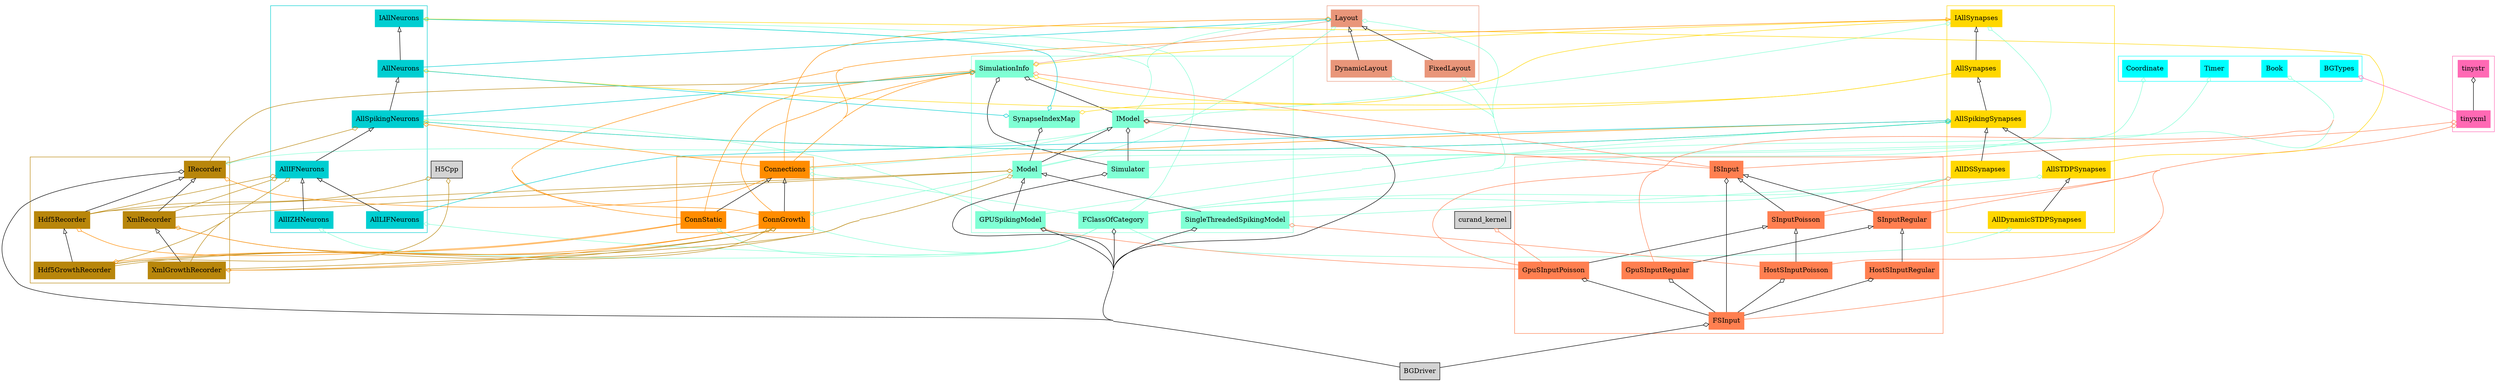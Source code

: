 //BrainGrid Overview
//Written in the Dot language (See Graphviz)

digraph {




	subgraph clusterCore {
		color = aquamarine
		node [shape = record, color = aquamarine];

		FClassOfCategory[label = FClassOfCategory, style = filled];
		GPUSpikingModel[label = GPUSpikingModel, style = filled];
		IModel[label = IModel, style = filled];
		Model[label = Model, style = filled];
		SimulationInfo[label = SimulationInfo, style = filled];
		Simulator[label = Simulator, style = filled];
		SingleThreadedSpikingModel[label = SingleThreadedSpikingModel, style = filled];
		SynapseIndexMap[label = SynapseIndexMap, style = filled];


		//------LAYOUT FOR SUBGRAPH------


		rankdir = BT; // Rank Direction Bottom to Top
		nodesep = 0.96; // Node Separation
		ranksep = 0.96; // Rank Separation


		//INHERITANCE//


		GPUSpikingModel -> Model [arrowhead=empty];

		Model -> IModel [arrowhead=empty];

		SingleThreadedSpikingModel -> Model [arrowhead=empty];


		//COMPOSITION//


		IModel -> SimulationInfo [arrowhead=ediamond];

		Model -> SynapseIndexMap [arrowhead=ediamond];

		Simulator -> IModel [arrowhead=ediamond];
		Simulator -> SimulationInfo [arrowhead=ediamond];
	}//end subgraph Core


	subgraph clusterRecorders {
		color = darkgoldenrod
		node [shape = record, color = darkgoldenrod];

		Hdf5GrowthRecorder[label = Hdf5GrowthRecorder, style = filled];
		Hdf5Recorder[label = Hdf5Recorder, style = filled];
		IRecorder[label = IRecorder, style = filled];
		XmlGrowthRecorder[label = XmlGrowthRecorder, style = filled];
		XmlRecorder[label = XmlRecorder, style = filled];


		//------LAYOUT FOR SUBGRAPH------


		rankdir = BT; // Rank Direction Bottom to Top
		nodesep = 0.96; // Node Separation
		ranksep = 0.96; // Rank Separation


		//INHERITANCE//


		Hdf5GrowthRecorder -> Hdf5Recorder [arrowhead=empty];

		Hdf5Recorder -> IRecorder [arrowhead=empty];

		XmlGrowthRecorder -> XmlRecorder [arrowhead=empty];

		XmlRecorder -> IRecorder [arrowhead=empty];


		//COMPOSITION//

	}//end subgraph Recorders


	subgraph clusterInputs {
		color = coral
		node [shape = record, color = coral];

		FSInput[label = FSInput, style = filled];
		GpuSInputPoisson[label = GpuSInputPoisson, style = filled];
		GpuSInputRegular[label = GpuSInputRegular, style = filled];
		HostSInputPoisson[label = HostSInputPoisson, style = filled];
		HostSInputRegular[label = HostSInputRegular, style = filled];
		ISInput[label = ISInput, style = filled];
		SInputPoisson[label = SInputPoisson, style = filled];
		SInputRegular[label = SInputRegular, style = filled];


		//------LAYOUT FOR SUBGRAPH------


		rankdir = BT; // Rank Direction Bottom to Top
		nodesep = 0.96; // Node Separation
		ranksep = 0.96; // Rank Separation


		//INHERITANCE//


		GpuSInputPoisson -> SInputPoisson [arrowhead=empty];

		GpuSInputRegular -> SInputRegular [arrowhead=empty];

		HostSInputPoisson -> SInputPoisson [arrowhead=empty];

		HostSInputRegular -> SInputRegular [arrowhead=empty];

		SInputPoisson -> ISInput [arrowhead=empty];

		SInputRegular -> ISInput [arrowhead=empty];


		//COMPOSITION//


		FSInput -> GpuSInputPoisson [arrowhead=ediamond];
		FSInput -> GpuSInputRegular [arrowhead=ediamond];
		FSInput -> HostSInputPoisson [arrowhead=ediamond];
		FSInput -> HostSInputRegular [arrowhead=ediamond];
		FSInput -> ISInput [arrowhead=ediamond];
	}//end subgraph Inputs


	subgraph clusterSynapses {
		color = gold
		node [shape = record, color = gold];

		AllDSSynapses[label = AllDSSynapses, style = filled];
		AllDynamicSTDPSynapses[label = AllDynamicSTDPSynapses, style = filled];
		AllSTDPSynapses[label = AllSTDPSynapses, style = filled];
		AllSpikingSynapses[label = AllSpikingSynapses, style = filled];
		AllSynapses[label = AllSynapses, style = filled];
		IAllSynapses[label = IAllSynapses, style = filled];


		//------LAYOUT FOR SUBGRAPH------


		rankdir = BT; // Rank Direction Bottom to Top
		nodesep = 0.96; // Node Separation
		ranksep = 0.96; // Rank Separation


		//INHERITANCE//


		AllDSSynapses -> AllSpikingSynapses [arrowhead=empty];

		AllDynamicSTDPSynapses -> AllSTDPSynapses [arrowhead=empty];

		AllSTDPSynapses -> AllSpikingSynapses [arrowhead=empty];

		AllSpikingSynapses -> AllSynapses [arrowhead=empty];

		AllSynapses -> IAllSynapses [arrowhead=empty];


		//COMPOSITION//

	}//end subgraph Synapses


	subgraph clusterConnections {
		color = darkorange
		node [shape = record, color = darkorange];

		ConnGrowth[label = ConnGrowth, style = filled];
		ConnStatic[label = ConnStatic, style = filled];
		Connections[label = Connections, style = filled];


		//------LAYOUT FOR SUBGRAPH------


		rankdir = BT; // Rank Direction Bottom to Top
		nodesep = 0.96; // Node Separation
		ranksep = 0.96; // Rank Separation


		//INHERITANCE//


		ConnGrowth -> Connections [arrowhead=empty];

		ConnStatic -> Connections [arrowhead=empty];


		//COMPOSITION//

	}//end subgraph Connections


	subgraph clusterUtils {
		color = cyan
		node [shape = record, color = cyan];

		BGTypes[label = BGTypes, style = filled];
		Book[label = Book, style = filled];
		Coordinate[label = Coordinate, style = filled];
		Timer[label = Timer, style = filled];


		//------LAYOUT FOR SUBGRAPH------


		rankdir = BT; // Rank Direction Bottom to Top
		nodesep = 0.96; // Node Separation
		ranksep = 0.96; // Rank Separation


		//INHERITANCE//



		//COMPOSITION//

	}//end subgraph Utils


	subgraph clusterLayouts {
		color = darksalmon
		node [shape = record, color = darksalmon];

		DynamicLayout[label = DynamicLayout, style = filled];
		FixedLayout[label = FixedLayout, style = filled];
		Layout[label = Layout, style = filled];


		//------LAYOUT FOR SUBGRAPH------


		rankdir = BT; // Rank Direction Bottom to Top
		nodesep = 0.96; // Node Separation
		ranksep = 0.96; // Rank Separation


		//INHERITANCE//


		DynamicLayout -> Layout [arrowhead=empty];

		FixedLayout -> Layout [arrowhead=empty];


		//COMPOSITION//

	}//end subgraph Layouts


	subgraph clusterNeurons {
		color = darkturquoise
		node [shape = record, color = darkturquoise];

		AllIFNeurons[label = AllIFNeurons, style = filled];
		AllIZHNeurons[label = AllIZHNeurons, style = filled];
		AllLIFNeurons[label = AllLIFNeurons, style = filled];
		AllNeurons[label = AllNeurons, style = filled];
		AllSpikingNeurons[label = AllSpikingNeurons, style = filled];
		IAllNeurons[label = IAllNeurons, style = filled];


		//------LAYOUT FOR SUBGRAPH------


		rankdir = BT; // Rank Direction Bottom to Top
		nodesep = 0.96; // Node Separation
		ranksep = 0.96; // Rank Separation


		//INHERITANCE//


		AllIFNeurons -> AllSpikingNeurons [arrowhead=empty];

		AllIZHNeurons -> AllIFNeurons [arrowhead=empty];

		AllLIFNeurons -> AllIFNeurons [arrowhead=empty];

		AllNeurons -> IAllNeurons [arrowhead=empty];

		AllSpikingNeurons -> AllNeurons [arrowhead=empty];


		//COMPOSITION//

	}//end subgraph Neurons


	subgraph clustertinyxml {
		color = hotpink
		node [shape = record, color = hotpink];

		tinystr[label = tinystr, style = filled];
		tinyxml[label = tinyxml, style = filled];


		//------LAYOUT FOR SUBGRAPH------


		rankdir = BT; // Rank Direction Bottom to Top
		nodesep = 0.96; // Node Separation
		ranksep = 0.96; // Rank Separation


		//INHERITANCE//



		//COMPOSITION//


		tinyxml -> tinystr [arrowhead=ediamond];
	}//end subgraph tinyxml


	subgraph NAME_ERROR {
		node [shape = record];


		BGDriver[label = BGDriver, style = filled];


		//------LAYOUT FOR SUBGRAPH------


		rankdir = BT; // Rank Direction Bottom to Top
		nodesep = 0.96; // Node Separation
		ranksep = 0.96; // Rank Separation


		//INHERITANCE//



		//COMPOSITION//

	}//end subgraph NAME_ERROR


	subgraph NAME_ERROR {
		node [shape = record];


		H5Cpp[label = H5Cpp, style = filled];


		//------LAYOUT FOR SUBGRAPH------


		rankdir = BT; // Rank Direction Bottom to Top
		nodesep = 0.96; // Node Separation
		ranksep = 0.96; // Rank Separation


		//INHERITANCE//



		//COMPOSITION//

	}//end subgraph NAME_ERROR


	subgraph NAME_ERROR {
		node [shape = record];


		curand_kernel[label = curand_kernel, style = filled];


		//------LAYOUT FOR SUBGRAPH------


		rankdir = BT; // Rank Direction Bottom to Top
		nodesep = 0.96; // Node Separation
		ranksep = 0.96; // Rank Separation


		//INHERITANCE//



		//COMPOSITION//

	}//end subgraph NAME_ERROR
//-------LAYOUT OF RELATIONSHIPS BETWEEN SUBGRAPHS------//
rankdir = BT; // Rank Direction Top to Bottom
nodesep = 0.96; // Node Separation
ranksep = 0.96; // Rank Separation
concentrate = true;


edge [color=darkorange];
ConnGrowth -> IAllSynapses [arrowhead=empty];
ConnGrowth -> SimulationInfo [arrowhead=empty];

edge [color=aquamarine];
GPUSpikingModel -> AllSpikingNeurons [arrowhead=empty];
GPUSpikingModel -> AllSpikingSynapses [arrowhead=empty];

edge [color=darkorange];
ConnStatic -> IAllSynapses [arrowhead=empty];
ConnStatic -> SimulationInfo [arrowhead=empty];

edge [color=gold];
AllSTDPSynapses -> IAllNeurons [arrowhead=empty];

edge [color=black];
BGDriver -> IModel [arrowhead=ediamond];
BGDriver -> FClassOfCategory [arrowhead=ediamond];
BGDriver -> IRecorder [arrowhead=ediamond];
BGDriver -> FSInput [arrowhead=ediamond];
BGDriver -> Simulator [arrowhead=ediamond];
BGDriver -> GPUSpikingModel [arrowhead=ediamond];
BGDriver -> SingleThreadedSpikingModel [arrowhead=ediamond];

edge [color=aquamarine];
SingleThreadedSpikingModel -> AllDSSynapses [arrowhead=ediamond];
Model -> ConnGrowth [arrowhead=ediamond];
Model -> Coordinate [arrowhead=ediamond];
Model -> Layout [arrowhead=ediamond];

edge [color=darksalmon];
Layout -> SimulationInfo [arrowhead=ediamond];

edge [color=aquamarine];
IModel -> IAllNeurons [arrowhead=ediamond];
IModel -> IAllSynapses [arrowhead=ediamond];
IModel -> IRecorder [arrowhead=ediamond];
IModel -> Connections [arrowhead=ediamond];
IModel -> Layout [arrowhead=ediamond];

edge [color=darkorange];
Connections -> IAllSynapses [arrowhead=ediamond];
Connections -> SimulationInfo [arrowhead=ediamond];
Connections -> AllSpikingNeurons [arrowhead=ediamond];
Connections -> AllSpikingSynapses [arrowhead=ediamond];
Connections -> Layout [arrowhead=ediamond];
Connections -> IRecorder [arrowhead=ediamond];

edge [color=darkgoldenrod];
IRecorder -> SimulationInfo [arrowhead=ediamond];
IRecorder -> AllSpikingNeurons [arrowhead=ediamond];

edge [color=darkturquoise];
AllSpikingNeurons -> AllSpikingSynapses [arrowhead=ediamond];
AllSpikingNeurons -> SimulationInfo [arrowhead=ediamond];
AllNeurons -> SimulationInfo [arrowhead=ediamond];
AllNeurons -> SynapseIndexMap [arrowhead=ediamond];
AllNeurons -> Layout [arrowhead=ediamond];
IAllNeurons -> SynapseIndexMap [arrowhead=ediamond];
IAllNeurons -> Layout [arrowhead=ediamond];

edge [color=gold];
AllSpikingSynapses -> AllSpikingNeurons [arrowhead=ediamond];
AllSynapses -> AllNeurons [arrowhead=ediamond];
AllSynapses -> SimulationInfo [arrowhead=ediamond];
IAllSynapses -> SimulationInfo [arrowhead=ediamond];
IAllSynapses -> SynapseIndexMap [arrowhead=ediamond];

edge [color=darkorange];
ConnGrowth -> XmlGrowthRecorder [arrowhead=ediamond];
ConnGrowth -> Hdf5GrowthRecorder [arrowhead=ediamond];

edge [color=darkgoldenrod];
Hdf5GrowthRecorder -> AllIFNeurons [arrowhead=ediamond];
Hdf5GrowthRecorder -> ConnGrowth [arrowhead=ediamond];
Hdf5GrowthRecorder -> Model [arrowhead=ediamond];
Hdf5GrowthRecorder -> H5Cpp [arrowhead=ediamond];
Hdf5Recorder -> AllIFNeurons [arrowhead=ediamond];
Hdf5Recorder -> Model [arrowhead=ediamond];
Hdf5Recorder -> H5Cpp [arrowhead=ediamond];
XmlGrowthRecorder -> AllIFNeurons [arrowhead=ediamond];
XmlGrowthRecorder -> ConnGrowth [arrowhead=ediamond];
XmlGrowthRecorder -> Model [arrowhead=ediamond];
XmlRecorder -> AllIFNeurons [arrowhead=ediamond];
XmlRecorder -> ConnGrowth [arrowhead=ediamond];
XmlRecorder -> Model [arrowhead=ediamond];

edge [color=aquamarine];
GPUSpikingModel -> Book [arrowhead=ediamond];
Simulator -> ISInput [arrowhead=ediamond];
Simulator -> Timer [arrowhead=ediamond];

edge [color=coral];
ISInput -> SimulationInfo [arrowhead=ediamond];
ISInput -> IModel [arrowhead=ediamond];
ISInput -> tinyxml [arrowhead=ediamond];

edge [color=hotpink];
tinyxml -> BGTypes [arrowhead=ediamond];

edge [color=coral];
FSInput -> tinyxml [arrowhead=ediamond];
GpuSInputPoisson -> curand_kernel [arrowhead=ediamond];
GpuSInputPoisson -> Book [arrowhead=ediamond];
GpuSInputPoisson -> GPUSpikingModel [arrowhead=ediamond];
SInputPoisson -> tinyxml [arrowhead=ediamond];
SInputPoisson -> AllDSSynapses [arrowhead=ediamond];
GpuSInputRegular -> Book [arrowhead=ediamond];
SInputRegular -> tinyxml [arrowhead=ediamond];
HostSInputPoisson -> SingleThreadedSpikingModel [arrowhead=ediamond];
HostSInputPoisson -> tinyxml [arrowhead=ediamond];

edge [color=aquamarine];
FClassOfCategory -> AllLIFNeurons [arrowhead=ediamond];
FClassOfCategory -> AllIZHNeurons [arrowhead=ediamond];
FClassOfCategory -> AllDSSynapses [arrowhead=ediamond];
FClassOfCategory -> AllSTDPSynapses [arrowhead=ediamond];
FClassOfCategory -> AllDynamicSTDPSynapses [arrowhead=ediamond];
FClassOfCategory -> ConnGrowth [arrowhead=ediamond];
FClassOfCategory -> ConnStatic [arrowhead=ediamond];
FClassOfCategory -> FixedLayout [arrowhead=ediamond];
FClassOfCategory -> DynamicLayout [arrowhead=ediamond];
FClassOfCategory -> IAllNeurons [arrowhead=ediamond];
FClassOfCategory -> IAllSynapses [arrowhead=ediamond];
FClassOfCategory -> Connections [arrowhead=ediamond];
FClassOfCategory -> Layout [arrowhead=ediamond];

edge [color=darkorange];
ConnStatic -> XmlRecorder [arrowhead=ediamond];
ConnStatic -> Hdf5Recorder [arrowhead=ediamond];

edge [color=darkturquoise];
AllLIFNeurons -> AllSpikingSynapses [arrowhead=ediamond];
}//End digraph declaration
